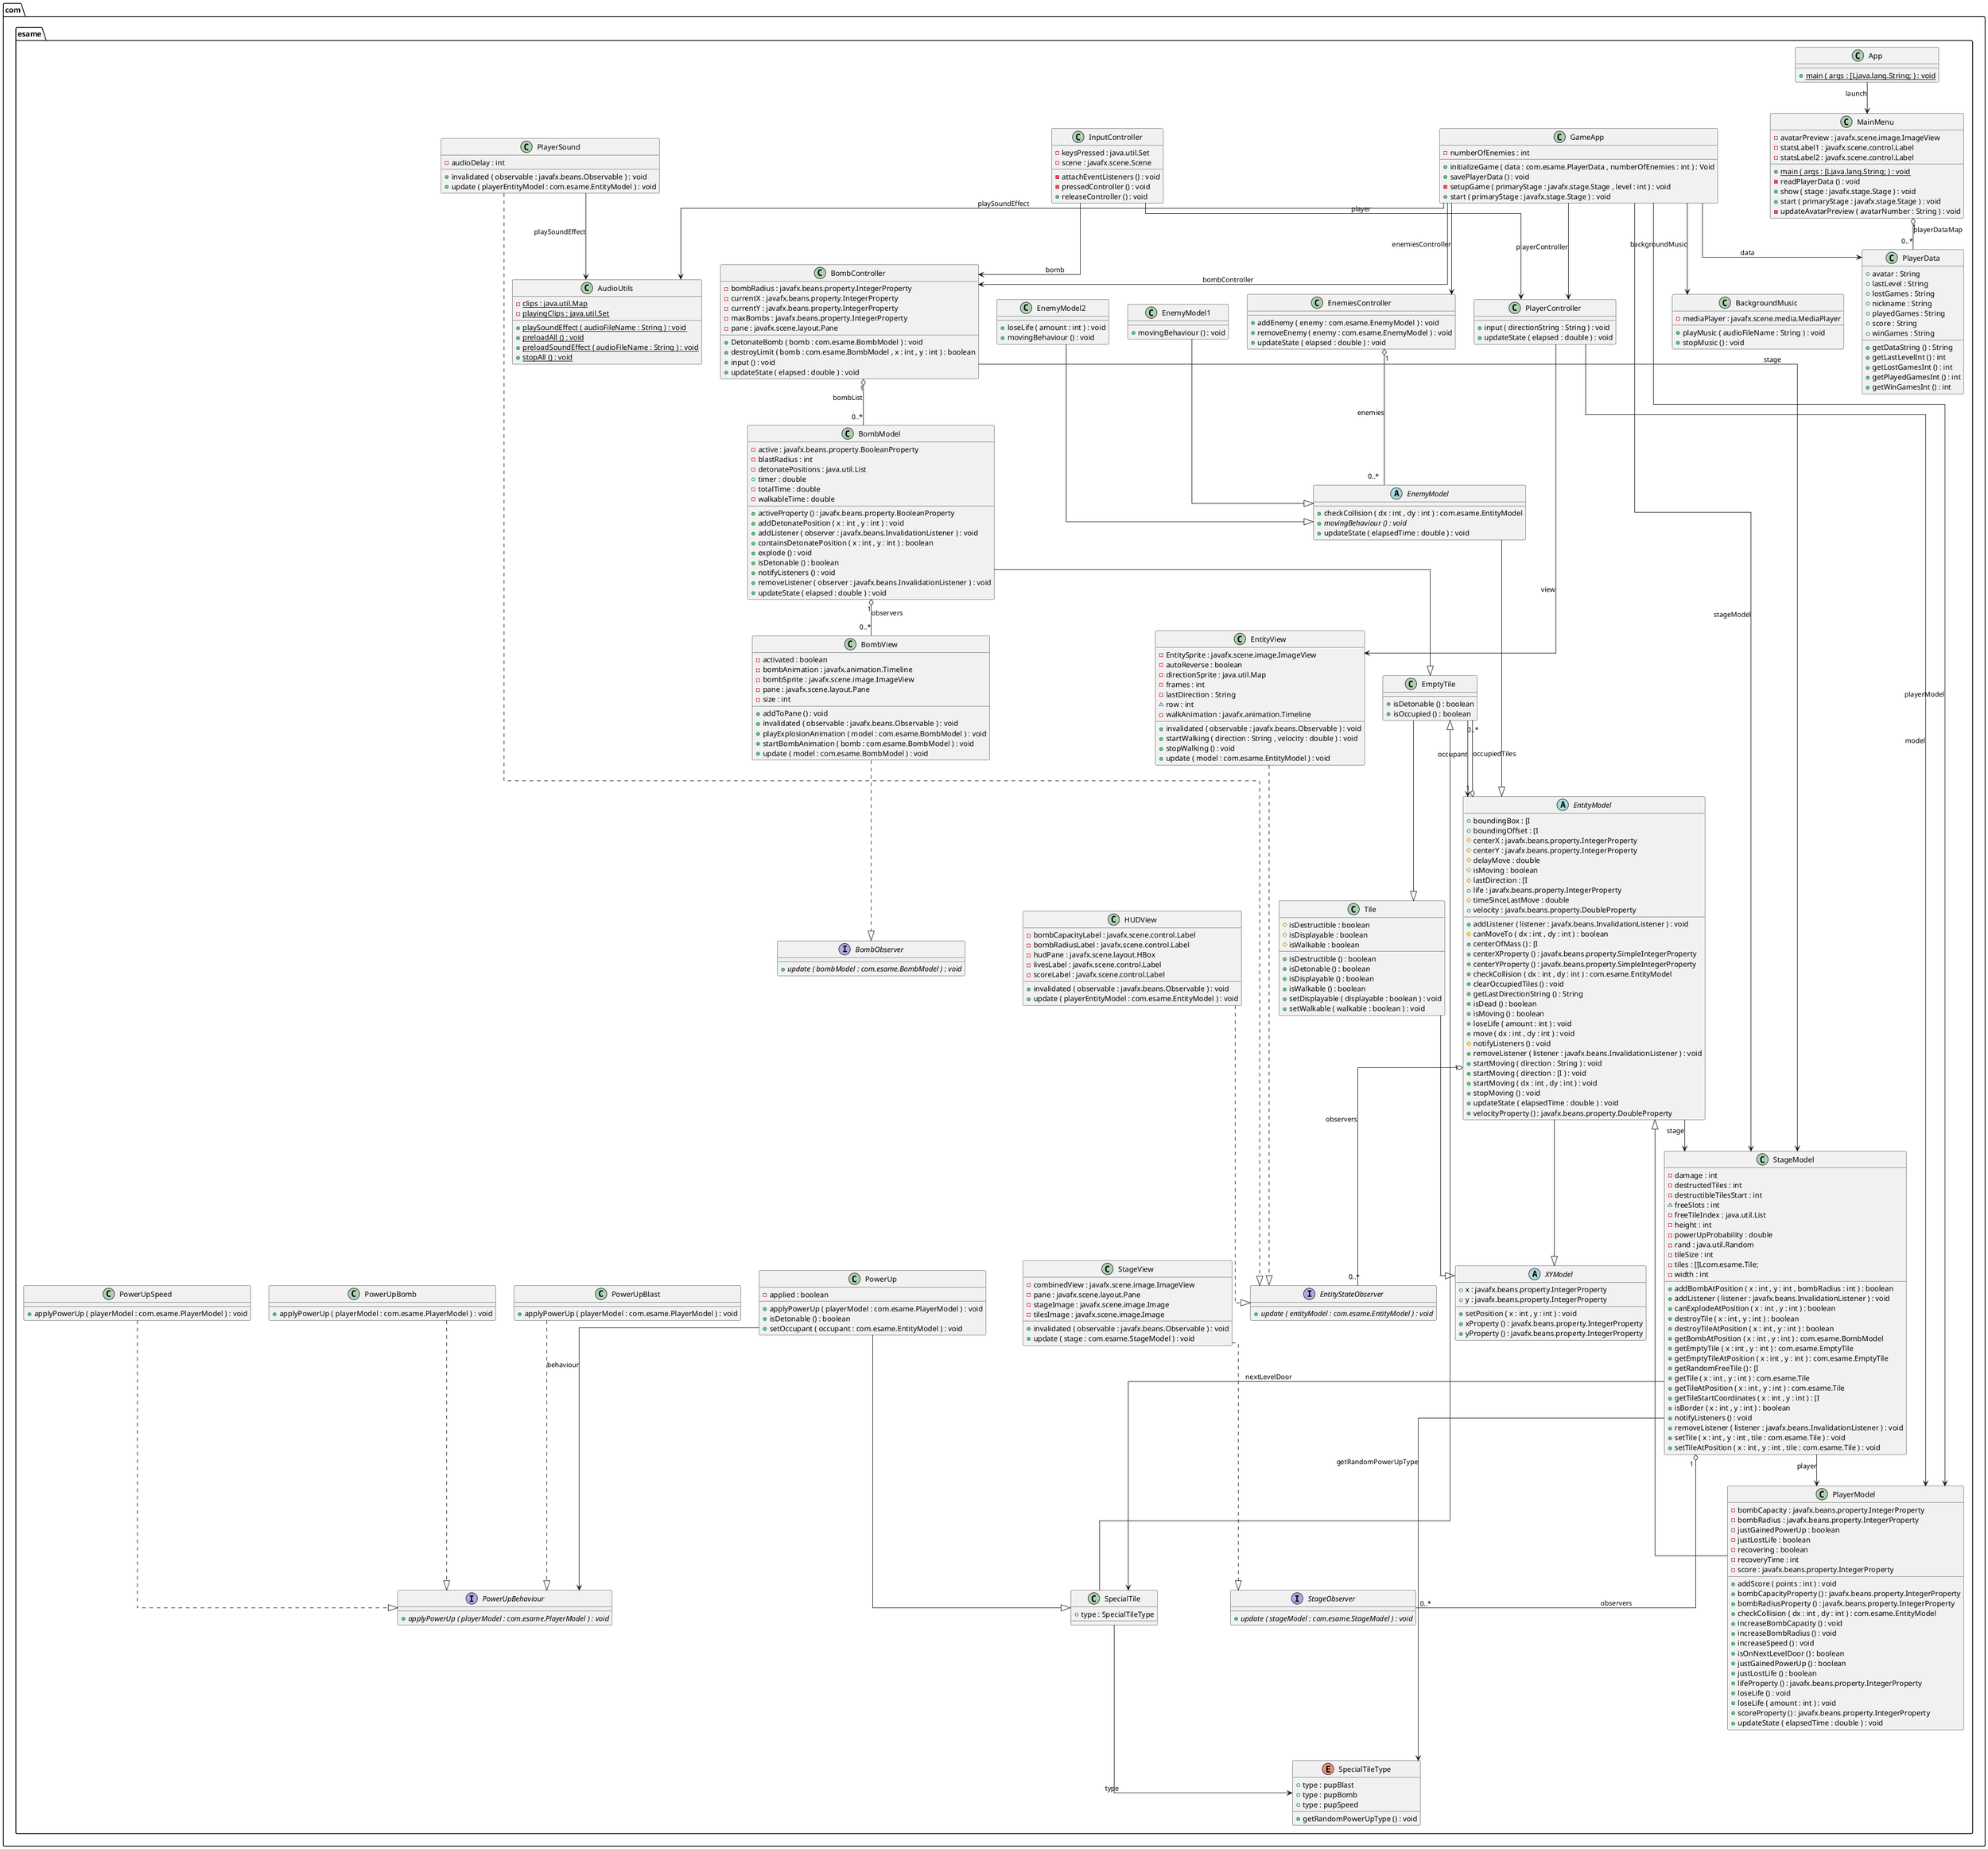 @startuml esame

skinparam linetype polyline
skinparam linetype ortho

class com.esame.App {
	{method}  {static} +main ( args : [Ljava.lang.String; ) : void
}

class com.esame.AudioUtils {
	{field} {static} -clips : java.util.Map
	{field} {static} -playingClips : java.util.Set
	{method}  {static} +playSoundEffect ( audioFileName : String ) : void
	{method}  {static} +preloadAll () : void
	{method}  {static} +preloadSoundEffect ( audioFileName : String ) : void
	{method}  {static} +stopAll () : void
}

class com.esame.BackgroundMusic {
	{field} -mediaPlayer : javafx.scene.media.MediaPlayer
	{method} +playMusic ( audioFileName : String ) : void
	{method} +stopMusic () : void
}

class com.esame.BombController {
	{field} -bombRadius : javafx.beans.property.IntegerProperty
	{field} -currentX : javafx.beans.property.IntegerProperty
	{field} -currentY : javafx.beans.property.IntegerProperty
	{field} -maxBombs : javafx.beans.property.IntegerProperty
	{field} -pane : javafx.scene.layout.Pane
	{method} +DetonateBomb ( bomb : com.esame.BombModel ) : void
	{method} +destroyLimit ( bomb : com.esame.BombModel , x : int , y : int ) : boolean
	{method} +input () : void
	{method} +updateState ( elapsed : double ) : void
}

class com.esame.BombModel {
	{field} -active : javafx.beans.property.BooleanProperty
	{field} -blastRadius : int
	{field} -detonatePositions : java.util.List
	{field} +timer : double
	{field} -totalTime : double
	{field} -walkableTime : double
	{method} +activeProperty () : javafx.beans.property.BooleanProperty
	{method} +addDetonatePosition ( x : int , y : int ) : void
	{method} +addListener ( observer : javafx.beans.InvalidationListener ) : void
	{method} +containsDetonatePosition ( x : int , y : int ) : boolean
	{method} +explode () : void
	{method} +isDetonable () : boolean
	{method} +notifyListeners () : void
	{method} +removeListener ( observer : javafx.beans.InvalidationListener ) : void
	{method} +updateState ( elapsed : double ) : void
}

interface com.esame.BombObserver {
	{method}  {abstract} +update ( bombModel : com.esame.BombModel ) : void
}

class com.esame.BombView {
	{field} -activated : boolean
	{field} -bombAnimation : javafx.animation.Timeline
	{field} -bombSprite : javafx.scene.image.ImageView
	{field} -pane : javafx.scene.layout.Pane
	{field} -size : int
	{method} +addToPane () : void
	{method} +invalidated ( observable : javafx.beans.Observable ) : void
	{method} +playExplosionAnimation ( model : com.esame.BombModel ) : void
	{method} +startBombAnimation ( bomb : com.esame.BombModel ) : void
	{method} +update ( model : com.esame.BombModel ) : void
}

class com.esame.EmptyTile {
	{method} +isDetonable () : boolean
	{method} +isOccupied () : boolean
}

class com.esame.EnemiesController {
	{method} +addEnemy ( enemy : com.esame.EnemyModel ) : void
	{method} +removeEnemy ( enemy : com.esame.EnemyModel ) : void
	{method} +updateState ( elapsed : double ) : void
}

abstract class com.esame.EnemyModel {
	{method} +checkCollision ( dx : int , dy : int ) : com.esame.EntityModel
	{method}  {abstract} +movingBehaviour () : void
	{method} +updateState ( elapsedTime : double ) : void
}

class com.esame.EnemyModel1 {
	{method} +movingBehaviour () : void
}

class com.esame.EnemyModel2 {
	{method} +loseLife ( amount : int ) : void
	{method} +movingBehaviour () : void
}

abstract class com.esame.EntityModel {
	{field} +boundingBox : [I
	{field} +boundingOffset : [I
	{field} #centerX : javafx.beans.property.IntegerProperty
	{field} #centerY : javafx.beans.property.IntegerProperty
	{field} #delayMove : double
	{field} #isMoving : boolean
	{field} #lastDirection : [I
	{field} +life : javafx.beans.property.IntegerProperty
	{field} #timeSinceLastMove : double
	{field} +velocity : javafx.beans.property.DoubleProperty
	{method} +addListener ( listener : javafx.beans.InvalidationListener ) : void
	{method} #canMoveTo ( dx : int , dy : int ) : boolean
	{method} +centerOfMass () : [I
	{method} +centerXProperty () : javafx.beans.property.SimpleIntegerProperty
	{method} +centerYProperty () : javafx.beans.property.SimpleIntegerProperty
	{method} +checkCollision ( dx : int , dy : int ) : com.esame.EntityModel
	{method} +clearOccupiedTiles () : void
	{method} +getLastDirectionString () : String
	{method} +isDead () : boolean
	{method} +isMoving () : boolean
	{method} +loseLife ( amount : int ) : void
	{method} +move ( dx : int , dy : int ) : void
	{method} #notifyListeners () : void
	{method} +removeListener ( listener : javafx.beans.InvalidationListener ) : void
	{method} +startMoving ( direction : String ) : void
	{method} +startMoving ( direction : [I ) : void
	{method} +startMoving ( dx : int , dy : int ) : void
	{method} +stopMoving () : void
	{method} +updateState ( elapsedTime : double ) : void
	{method} +velocityProperty () : javafx.beans.property.DoubleProperty
}

interface com.esame.EntityStateObserver {
	{method}  {abstract} +update ( entityModel : com.esame.EntityModel ) : void
}

class com.esame.EntityView {
	{field} -EntitySprite : javafx.scene.image.ImageView
	{field} -autoReverse : boolean
	{field} -directionSprite : java.util.Map
	{field} -frames : int
	{field} -lastDirection : String
	{field} ~row : int
	{field} -walkAnimation : javafx.animation.Timeline
	{method} +invalidated ( observable : javafx.beans.Observable ) : void
	{method} +startWalking ( direction : String , velocity : double ) : void
	{method} +stopWalking () : void
	{method} +update ( model : com.esame.EntityModel ) : void
}

class com.esame.GameApp {
	{field} -numberOfEnemies : int
	{method} +initializeGame ( data : com.esame.PlayerData , numberOfEnemies : int ) : Void
	{method} +savePlayerData () : void
	{method} -setupGame ( primaryStage : javafx.stage.Stage , level : int ) : void
	{method} +start ( primaryStage : javafx.stage.Stage ) : void
}

class com.esame.HUDView {
	{field} -bombCapacityLabel : javafx.scene.control.Label
	{field} -bombRadiusLabel : javafx.scene.control.Label
	{field} -hudPane : javafx.scene.layout.HBox
	{field} -livesLabel : javafx.scene.control.Label
	{field} -scoreLabel : javafx.scene.control.Label
	{method} +invalidated ( observable : javafx.beans.Observable ) : void
	{method} +update ( playerEntityModel : com.esame.EntityModel ) : void
}

class com.esame.InputController {
	{field} -keysPressed : java.util.Set
	{field} -scene : javafx.scene.Scene
	{method} -attachEventListeners () : void
	{method} -pressedController () : void
	{method} +releaseController () : void
}

class com.esame.MainMenu {
	{field} -avatarPreview : javafx.scene.image.ImageView
	{field} -statsLabel1 : javafx.scene.control.Label
	{field} -statsLabel2 : javafx.scene.control.Label
	{method}  {static} +main ( args : [Ljava.lang.String; ) : void
	{method} -readPlayerData () : void
	{method} +show ( stage : javafx.stage.Stage ) : void
	{method} +start ( primaryStage : javafx.stage.Stage ) : void
	{method} -updateAvatarPreview ( avatarNumber : String ) : void
}

class com.esame.PlayerController {
	{method} +input ( directionString : String ) : void
	{method} +updateState ( elapsed : double ) : void
}

class com.esame.PlayerData {
	{field} +avatar : String
	{field} +lastLevel : String
	{field} +lostGames : String
	{field} +nickname : String
	{field} +playedGames : String
	{field} +score : String
	{field} +winGames : String
	{method} +getDataString () : String
	{method} +getLastLevelInt () : int
	{method} +getLostGamesInt () : int
	{method} +getPlayedGamesInt () : int
	{method} +getWinGamesInt () : int
}

class com.esame.PlayerModel {
	{field} -bombCapacity : javafx.beans.property.IntegerProperty
	{field} -bombRadius : javafx.beans.property.IntegerProperty
	{field} -justGainedPowerUp : boolean
	{field} -justLostLife : boolean
	{field} -recovering : boolean
	{field} -recoveryTime : int
	{field} -score : javafx.beans.property.IntegerProperty
	{method} +addScore ( points : int ) : void
	{method} +bombCapacityProperty () : javafx.beans.property.IntegerProperty
	{method} +bombRadiusProperty () : javafx.beans.property.IntegerProperty
	{method} +checkCollision ( dx : int , dy : int ) : com.esame.EntityModel
	{method} +increaseBombCapacity () : void
	{method} +increaseBombRadius () : void
	{method} +increaseSpeed () : void
	{method} +isOnNextLevelDoor () : boolean
	{method} +justGainedPowerUp () : boolean
	{method} +justLostLife () : boolean
	{method} +lifeProperty () : javafx.beans.property.IntegerProperty
	{method} +loseLife () : void
	{method} +loseLife ( amount : int ) : void
	{method} +scoreProperty () : javafx.beans.property.IntegerProperty
	{method} +updateState ( elapsedTime : double ) : void
}

class com.esame.PlayerSound {
	{field} -audioDelay : int
	{method} +invalidated ( observable : javafx.beans.Observable ) : void
	{method} +update ( playerEntityModel : com.esame.EntityModel ) : void
}

class com.esame.PowerUp {
	{field} -applied : boolean
	{method} +applyPowerUp ( playerModel : com.esame.PlayerModel ) : void
	{method} +isDetonable () : boolean
	{method} +setOccupant ( occupant : com.esame.EntityModel ) : void
}

interface com.esame.PowerUpBehaviour {
	{method}  {abstract} +applyPowerUp ( playerModel : com.esame.PlayerModel ) : void
}

class com.esame.PowerUpBlast {
	{method} +applyPowerUp ( playerModel : com.esame.PlayerModel ) : void
}

class com.esame.PowerUpBomb {
	{method} +applyPowerUp ( playerModel : com.esame.PlayerModel ) : void
}

class com.esame.PowerUpSpeed {
	{method} +applyPowerUp ( playerModel : com.esame.PlayerModel ) : void
}

class com.esame.SpecialTile {
	{field} +type : SpecialTileType
}

enum com.esame.SpecialTileType {
	{field} +type : pupBlast
	{field} +type : pupBomb
	{field} +type : pupSpeed
	{method} +getRandomPowerUpType () : void
}

class com.esame.StageModel {
	{field} -damage : int
	{field} -destructedTiles : int
	{field} -destructibleTilesStart : int
	{field} ~freeSlots : int
	{field} -freeTileIndex : java.util.List
	{field} -height : int
	{field} -powerUpProbability : double
	{field} -rand : java.util.Random
	{field} -tileSize : int
	{field} -tiles : [[Lcom.esame.Tile;
	{field} -width : int
	{method} +addBombAtPosition ( x : int , y : int , bombRadius : int ) : boolean
	{method} +addListener ( listener : javafx.beans.InvalidationListener ) : void
	{method} +canExplodeAtPosition ( x : int , y : int ) : boolean
	{method} +destroyTile ( x : int , y : int ) : boolean
	{method} +destroyTileAtPosition ( x : int , y : int ) : boolean
	{method} +getBombAtPosition ( x : int , y : int ) : com.esame.BombModel
	{method} +getEmptyTile ( x : int , y : int ) : com.esame.EmptyTile
	{method} +getEmptyTileAtPosition ( x : int , y : int ) : com.esame.EmptyTile
	{method} +getRandomFreeTile () : [I
	{method} +getTile ( x : int , y : int ) : com.esame.Tile
	{method} +getTileAtPosition ( x : int , y : int ) : com.esame.Tile
	{method} +getTileStartCoordinates ( x : int , y : int ) : [I
	{method} +isBorder ( x : int , y : int ) : boolean
	{method} +notifyListeners () : void
	{method} +removeListener ( listener : javafx.beans.InvalidationListener ) : void
	{method} +setTile ( x : int , y : int , tile : com.esame.Tile ) : void
	{method} +setTileAtPosition ( x : int , y : int , tile : com.esame.Tile ) : void
}

interface com.esame.StageObserver {
	{method}  {abstract} +update ( stageModel : com.esame.StageModel ) : void
}

class com.esame.StageView {
	{field} -combinedView : javafx.scene.image.ImageView
	{field} -pane : javafx.scene.layout.Pane
	{field} -stageImage : javafx.scene.image.Image
	{field} -tilesImage : javafx.scene.image.Image
	{method} +invalidated ( observable : javafx.beans.Observable ) : void
	{method} +update ( stage : com.esame.StageModel ) : void
}

class com.esame.Tile {
	{field} #isDestructible : boolean
	{field} #isDisplayable : boolean
	{field} #isWalkable : boolean
	{method} +isDestructible () : boolean
	{method} +isDetonable () : boolean
	{method} +isDisplayable () : boolean
	{method} +isWalkable () : boolean
	{method} +setDisplayable ( displayable : boolean ) : void
	{method} +setWalkable ( walkable : boolean ) : void
}

abstract class com.esame.XYModel {
	{field} +x : javafx.beans.property.IntegerProperty
	{field} +y : javafx.beans.property.IntegerProperty
	{method} +setPosition ( x : int , y : int ) : void
	{method} +xProperty () : javafx.beans.property.IntegerProperty
	{method} +yProperty () : javafx.beans.property.IntegerProperty
}

com.esame.App -->  com.esame.MainMenu : launch
com.esame.BombController "1" o-- "0..*"  com.esame.BombModel : bombList
com.esame.BombController -->  com.esame.StageModel : stage
com.esame.BombModel "1" o-- "0..*"  com.esame.BombView : observers
com.esame.BombModel --|>  com.esame.EmptyTile
com.esame.BombView ..|>  com.esame.BombObserver
com.esame.EmptyTile -->  com.esame.EntityModel : occupant
com.esame.EmptyTile --|>  com.esame.Tile
com.esame.EnemiesController "1" o-- "0..*"  com.esame.EnemyModel : enemies
com.esame.EnemyModel --|>  com.esame.EntityModel
com.esame.EnemyModel1 --|>  com.esame.EnemyModel
com.esame.EnemyModel2 --|>  com.esame.EnemyModel
com.esame.EntityModel "1" o-- "0..*"  com.esame.EmptyTile : occupiedTiles
com.esame.EntityModel "1" o-- "0..*"  com.esame.EntityStateObserver : observers
com.esame.EntityModel -->  com.esame.StageModel : stage
com.esame.EntityModel --|>  com.esame.XYModel
com.esame.EntityView ..|>  com.esame.EntityStateObserver
com.esame.GameApp -->  com.esame.AudioUtils : playSoundEffect
com.esame.GameApp -->  com.esame.BackgroundMusic : backgroundMusic
com.esame.GameApp -->  com.esame.BombController : bombController
com.esame.GameApp -->  com.esame.EnemiesController : enemiesController
com.esame.GameApp -->  com.esame.PlayerController : playerController
com.esame.GameApp -->  com.esame.PlayerData : data
com.esame.GameApp -->  com.esame.PlayerModel : playerModel
com.esame.GameApp -->  com.esame.StageModel : stageModel
com.esame.HUDView ..|>  com.esame.EntityStateObserver
com.esame.InputController -->  com.esame.BombController : bomb
com.esame.InputController -->  com.esame.PlayerController : player
com.esame.MainMenu "1" o-- "0..*"  com.esame.PlayerData : playerDataMap
com.esame.PlayerController -->  com.esame.EntityView : view
com.esame.PlayerController -->  com.esame.PlayerModel : model
com.esame.PlayerModel --|>  com.esame.EntityModel
com.esame.PlayerSound ..|>  com.esame.EntityStateObserver
com.esame.PlayerSound -->  com.esame.AudioUtils : playSoundEffect
com.esame.PowerUp -->  com.esame.PowerUpBehaviour : behaviour
com.esame.PowerUp --|>  com.esame.SpecialTile
com.esame.PowerUpBlast ..|>  com.esame.PowerUpBehaviour
com.esame.PowerUpBomb ..|>  com.esame.PowerUpBehaviour
com.esame.PowerUpSpeed ..|>  com.esame.PowerUpBehaviour
com.esame.SpecialTile --|>  com.esame.EmptyTile
com.esame.SpecialTile -->  com.esame.SpecialTileType : type
com.esame.StageModel "1" o-- "0..*"  com.esame.StageObserver : observers
com.esame.StageModel -->  com.esame.PlayerModel : player
com.esame.StageModel -->  com.esame.SpecialTile : nextLevelDoor
com.esame.StageModel --> com.esame.SpecialTileType : getRandomPowerUpType
com.esame.StageView ..|>  com.esame.StageObserver
com.esame.Tile --|>  com.esame.XYModel

@enduml